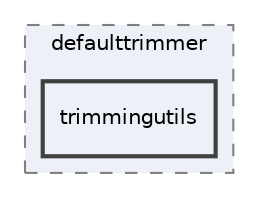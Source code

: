 digraph "trimmingutils"
{
 // LATEX_PDF_SIZE
  edge [fontname="Helvetica",fontsize="10",labelfontname="Helvetica",labelfontsize="10"];
  node [fontname="Helvetica",fontsize="10",shape=record];
  compound=true
  subgraph clusterdir_265321845ed2650d675b22a94b62262d {
    graph [ bgcolor="#edf0f7", pencolor="grey50", style="filled,dashed,", label="defaulttrimmer", fontname="Helvetica", fontsize="10", URL="dir_265321845ed2650d675b22a94b62262d.html"]
  dir_75403dd546d989c4e56d84af3932dae7 [shape=box, label="trimmingutils", style="filled,bold,", fillcolor="#edf0f7", color="grey25", URL="dir_75403dd546d989c4e56d84af3932dae7.html"];
  }
}
